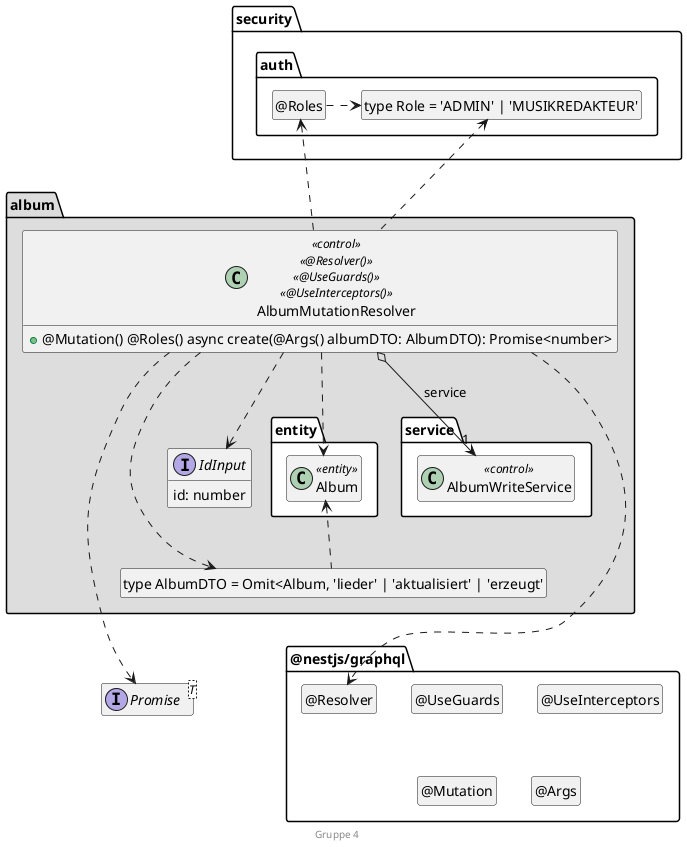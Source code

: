 ' Preview durch <Alt>d

@startuml Controller-Klasse

interface Promise<T>

package @nestjs/graphql {
  class "@Resolver" as Resolver
  hide Resolver circle

  class "@UseGuards" as UseGuards
  hide UseGuards circle

  class "@UseInterceptors" as UseInterceptors
  hide UseInterceptors circle

  class "@Mutation" as Mutation
  hide Mutation circle

  class "@Args" as Args
  hide Args circle
}

package security.auth {
  class "type Role = 'ADMIN' | 'MUSIKREDAKTEUR'" as Role
  hide Role circle

  class "@Roles" as Roles
  hide Roles circle

  Roles .right.> Role
}

package album #DDDDDD {
  package entity #FFFFFF {
    class Album <<entity>>
  }

  package service #FFFFFF {
    class AlbumWriteService << control >>
  }

  class "type AlbumDTO = Omit<Album, 'lieder' | 'aktualisiert' | 'erzeugt'" as AlbumDTO
  hide AlbumDTO circle

    interface IdInput {
        id: number
    }

  class AlbumMutationResolver << control >> << @Resolver() >> << @UseGuards() >> << @UseInterceptors() >> {
    + @Mutation() @Roles() async create(@Args() albumDTO: AlbumDTO): Promise<number>
  }

  AlbumMutationResolver o-down-> "1" AlbumWriteService : service

  AlbumMutationResolver ..> Album
  AlbumMutationResolver ..> AlbumDTO
  AlbumMutationResolver ..> IdInput
  AlbumDTO .up.> Album
  AlbumMutationResolver ..> Promise
  AlbumMutationResolver ..> Resolver

  AlbumMutationResolver .up.> Roles
  AlbumMutationResolver .up.> Role

  AlbumDTO .[hidden].> Promise
  AlbumDTO .[hidden].> Resolver
}

hide empty members

footer Gruppe 4

@enduml
